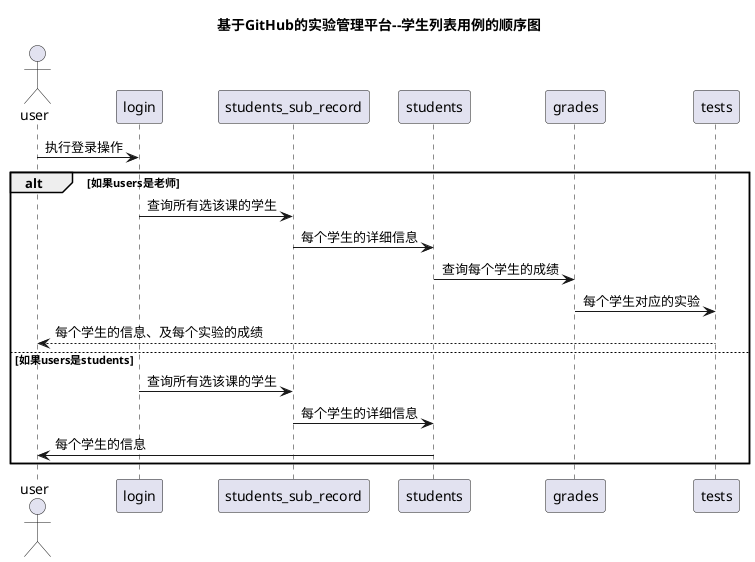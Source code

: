 @startuml
title 基于GitHub的实验管理平台--学生列表用例的顺序图
actor user
user -> login : 执行登录操作
alt 如果users是老师
    login -> students_sub_record:查询所有选该课的学生
    students_sub_record -> students: 每个学生的详细信息
	students-> grades:查询每个学生的成绩
	grades -> tests : 每个学生对应的实验
	tests --> user:每个学生的信息、及每个实验的成绩
else 如果users是students
    login -> students_sub_record:查询所有选该课的学生
    students_sub_record -> students: 每个学生的详细信息
    students -> user:每个学生的信息
end

@enduml